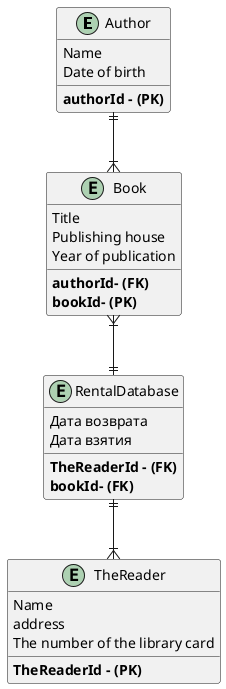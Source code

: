 @startuml
entity Author {
Name
Date of birth
**authorId - (PK)**
}
entity Book {
Title
Publishing house
Year of publication
**authorId- (FK)**
**bookId- (PK)**
}
entity RentalDatabase {
Дата возврата
Дата взятия
**TheReaderId - (FK)**
**bookId- (FK)**
}
entity TheReader {
Name
address
The number of the library card
**TheReaderId - (PK)**
}
Author ||--|{ Book
Book }|--|| RentalDatabase
RentalDatabase ||--|{ TheReader
@enduml